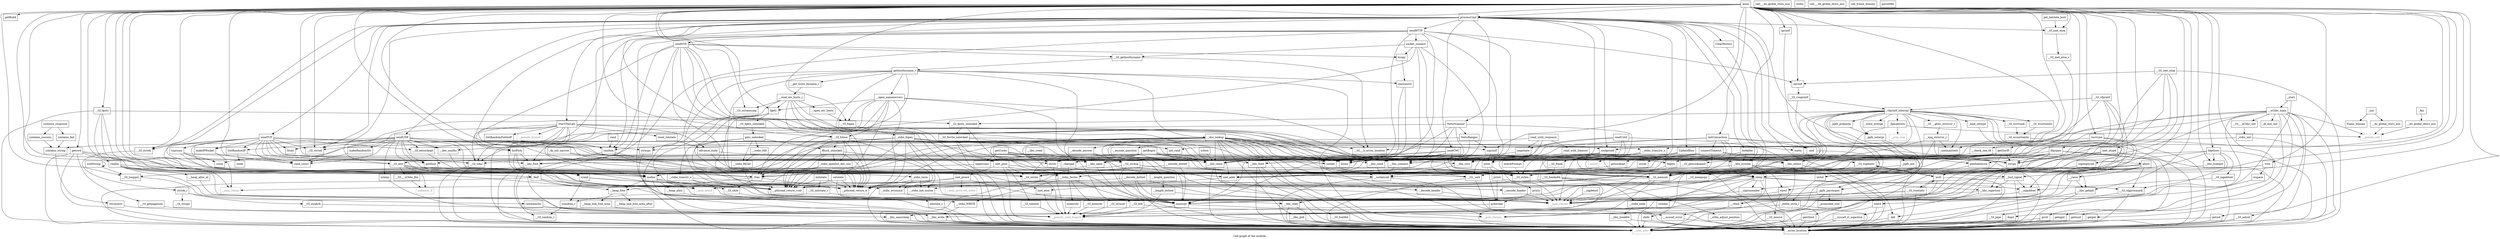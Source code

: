 digraph "Call graph of the module." {
  label="Call graph of the module.";
  node [shape=record];

  Node_contains_success [label="{contains_success}"];
  Node___libc_waitpid [label="{__libc_waitpid}"];
  Node___GI_toupper [label="{__GI_toupper}"];
  Node___GI_getpagesize [label="{__GI_getpagesize}"];
  Node_sendTCP [label="{sendTCP}"];
  Node_contains_fail [label="{contains_fail}"];
  Node_contains_response [label="{contains_response}"];
  Node___GI_setsid [label="{__GI_setsid}"];
  Node_contains_string [label="{contains_string}"];
  Node_getBuild [label="{getBuild}"];
  Node_NetisRanges [label="{NetisRanges}"];
  Node_isspace [label="{isspace}"];
  Node___libc_write [label="{__libc_write}"];
  Node_GetRandomIP [label="{GetRandomIP}"];
  Node_csum [label="{csum}"];
  Node_main [label="{main}"];
  Node_tcpcsum [label="{tcpcsum}"];
  Node_makeIPPacket [label="{makeIPPacket}"];
  Node___GI_sigprocmask [label="{__GI_sigprocmask}"];
  Node_ioctl [label="{ioctl}"];
  Node___libc_getpid [label="{__libc_getpid}"];
  Node_botkiller [label="{botkiller}"];
  Node_getrlimit [label="{getrlimit}"];
  Node___GI_time [label="{__GI_time}"];
  Node_NetisScanner [label="{NetisScanner}"];
  Node_connectTimeout [label="{connectTimeout}"];
  Node_listFork [label="{listFork}"];
  Node_sclose [label="{sclose}"];
  Node___vfork [label="{__vfork}"];
  Node___libc_fcntl [label="{__libc_fcntl}"];
  Node_kill [label="{kill}"];
  Node_socket_connect [label="{socket_connect}"];
  Node___GI_fcntl64 [label="{__GI_fcntl64}"];
  Node_StartTheLelz [label="{StartTheLelz}"];
  Node___GI__exit [label="{__GI__exit}"];
  Node_ClearHistory [label="{ClearHistory}"];
  Node___libc_open [label="{__libc_open}"];
  Node___libc_creat [label="{__libc_creat}"];
  Node_sendHTTP [label="{sendHTTP}"];
  Node_negotiate [label="{negotiate}"];
  Node_chdir [label="{chdir}"];
  Node_sendSTD [label="{sendSTD}"];
  Node___libc_close [label="{__libc_close}"];
  Node___GI_pipe [label="{__GI_pipe}"];
  Node_sendCNC [label="{sendCNC}"];
  Node_UpdateBins [label="{UpdateBins}"];
  Node_prctl [label="{prctl}"];
  Node_processCmd [label="{processCmd}"];
  Node___libc_read [label="{__libc_read}"];
  Node_matchPrompt [label="{matchPrompt}"];
  Node_readUntil [label="{readUntil}"];
  Node_initConnection [label="{initConnection}"];
  Node_advance_state [label="{advance_state}"];
  Node_dup2 [label="{dup2}"];
  Node_GetRandomPublicIP [label="{GetRandomPublicIP}"];
  Node___libc_fork [label="{__libc_fork}"];
  Node_getcwd [label="{getcwd}"];
  Node_getdtablesize [label="{getdtablesize}"];
  Node_sendUDP [label="{sendUDP}"];
  Node_getOurIP [label="{getOurIP}"];
  Node_realloc [label="{realloc}"];
  Node___heap_alloc [label="{__heap_alloc}"];
  Node___heap_alloc_at [label="{__heap_alloc_at}"];
  Node___heap_link_free_area [label="{__heap_link_free_area}"];
  Node___heap_link_free_area_after [label="{__heap_link_free_area_after}"];
  Node___heap_free [label="{__heap_free}"];
  Node_rand [label="{rand}"];
  Node_random [label="{random}"];
  Node_setstate [label="{setstate}"];
  Node_initstate [label="{initstate}"];
  Node_srand [label="{srand}"];
  Node_setstate_r [label="{setstate_r}"];
  Node___GI_random_r [label="{__GI_random_r}"];
  Node_srandom_r [label="{srandom_r}"];
  Node___GI_initstate_r [label="{__GI_initstate_r}"];
  Node___libc_system [label="{__libc_system}"];
  Node_atol [label="{atol}"];
  Node_strtol [label="{strtol}"];
  Node__stdlib_strto_l [label="{_stdlib_strto_l}"];
  Node___GI_exit [label="{__GI_exit}"];
  Node_execl [label="{execl}"];
  Node_sleep [label="{sleep}"];
  Node_usleep [label="{usleep}"];
  Node___GI___uClibc_fini [label="{__GI___uClibc_fini}"];
  Node___pthread_return_0 [label="{__pthread_return_0}"];
  Node___pthread_return_void [label="{__pthread_return_void}"];
  Node___check_one_fd [label="{__check_one_fd}"];
  Node___GI___uClibc_init [label="{__GI___uClibc_init}"];
  Node___uClibc_main [label="{__uClibc_main}"];
  Node___syscall_error [label="{__syscall_error}"];
  Node___socketcall [label="{__socketcall}"];
  Node___GI_execve [label="{__GI_execve}"];
  Node_getegid [label="{getegid}"];
  Node_geteuid [label="{geteuid}"];
  Node_getgid [label="{getgid}"];
  Node_getuid [label="{getuid}"];
  Node___libc_nanosleep [label="{__libc_nanosleep}"];
  Node___GI_sbrk [label="{__GI_sbrk}"];
  Node_wait4 [label="{wait4}"];
  Node___GI___h_errno_location [label="{__GI___h_errno_location}"];
  Node___GI_wcrtomb [label="{__GI_wcrtomb}"];
  Node___GI_wcsrtombs [label="{__GI_wcsrtombs}"];
  Node___GI_wcsnrtombs [label="{__GI_wcsnrtombs}"];
  Node___stdio_WRITE [label="{__stdio_WRITE}"];
  Node___stdio_fwrite [label="{__stdio_fwrite}"];
  Node___stdio_trans2w_o [label="{__stdio_trans2w_o}"];
  Node__load_inttype [label="{_load_inttype}"];
  Node__store_inttype [label="{_store_inttype}"];
  Node__uintmaxtostr [label="{_uintmaxtostr}"];
  Node__fpmaxtostr [label="{_fpmaxtostr}"];
  Node_getc_unlocked [label="{getc_unlocked}"];
  Node_memmove [label="{memmove}"];
  Node___GI_memchr [label="{__GI_memchr}"];
  Node___GI_mempcpy [label="{__GI_mempcpy}"];
  Node_memrchr [label="{memrchr}"];
  Node_strtok_r [label="{strtok_r}"];
  Node___GI_strpbrk [label="{__GI_strpbrk}"];
  Node_inet_aton [label="{inet_aton}"];
  Node___dns_lookup [label="{__dns_lookup}"];
  Node___open_nameservers [label="{__open_nameservers}"];
  Node___get_hosts_byname_r [label="{__get_hosts_byname_r}"];
  Node___libc_sigaction [label="{__libc_sigaction}"];
  Node_abort [label="{abort}"];
  Node__dl_aux_init [label="{_dl_aux_init}"];
  Node___GI_brk [label="{__GI_brk}"];
  Node___syscall_rt_sigaction [label="{__syscall_rt_sigaction}"];
  Node___libc_poll [label="{__libc_poll}"];
  Node___GI_fseek [label="{__GI_fseek}"];
  Node___GI_fseeko64 [label="{__GI_fseeko64}"];
  Node___stdio_READ [label="{__stdio_READ}"];
  Node___stdio_adjust_position [label="{__stdio_adjust_position}"];
  Node___stdio_rfill [label="{__stdio_rfill}"];
  Node___stdio_trans2r_o [label="{__stdio_trans2r_o}"];
  Node___stdio_seek [label="{__stdio_seek}"];
  Node_rawmemchr [label="{rawmemchr}"];
  Node___GI_strncat [label="{__GI_strncat}"];
  Node___GI_strspn [label="{__GI_strspn}"];
  Node___GI_strdup [label="{__GI_strdup}"];
  Node_inet_pton4 [label="{inet_pton4}"];
  Node_inet_pton [label="{inet_pton}"];
  Node_inet_ntop4 [label="{inet_ntop4}"];
  Node___GI_inet_ntop [label="{__GI_inet_ntop}"];
  Node___encode_header [label="{__encode_header}"];
  Node___decode_header [label="{__decode_header}"];
  Node___encode_question [label="{__encode_question}"];
  Node___length_question [label="{__length_question}"];
  Node___decode_answer [label="{__decode_answer}"];
  Node___open_etc_hosts [label="{__open_etc_hosts}"];
  Node___read_etc_hosts_r [label="{__read_etc_hosts_r}"];
  Node___raise [label="{__raise}"];
  Node___encode_dotted [label="{__encode_dotted}"];
  Node___decode_dotted [label="{__decode_dotted}"];
  Node___length_dotted [label="{__length_dotted}"];
  Node___do_global_ctors_aux [label="{__do_global_ctors_aux}"];
  Node_call___do_global_ctors_aux [label="{call___do_global_ctors_aux}"];
  Node__fini [label="{_fini}"];
  Node___asm_rlwinm [color="gray50", fontcolor="gray50", label="{__asm_rlwinm}"];
  Node___asm_rlwinm_ [color="gray50", fontcolor="gray50", label="{__asm_rlwinm_}"];
  Node___asm_rlwimi [color="gray50", fontcolor="gray50", label="{__asm_rlwimi}"];
  Node___asm_mfcr [color="gray50", fontcolor="gray50", label="{__asm_mfcr}"];
  Node___asm_mtcrf [color="gray50", fontcolor="gray50", label="{__asm_mtcrf}"];
  Node___asm_mcrf_cr0_write [color="gray50", fontcolor="gray50", label="{__asm_mcrf_cr0_write}"];
  Node___asm_cror [color="gray50", fontcolor="gray50", label="{__asm_cror}"];
  Node_unknown_0 [color="gray50", fontcolor="gray50", label="{unknown_0}"];
  Node_strncpy [label="{strncpy}"];
  Node___GI_fclose [label="{__GI_fclose}"];
  Node___GI_fopen [label="{__GI_fopen}"];
  Node___GI_strlen [label="{__GI_strlen}"];
  Node_printf [color="gray50", fontcolor="gray50", label="{printf}"];
  Node_sprintf [label="{sprintf}"];
  Node___GI_vsnprintf [label="{__GI_vsnprintf}"];
  Node__stdio_fopen [label="{_stdio_fopen}"];
  Node__stdio_init [label="{_stdio_init}"];
  Node___stdio_init_mutex [label="{__stdio_init_mutex}"];
  Node__stdio_term [label="{_stdio_term}"];
  Node___stdio_wcommit [label="{__stdio_wcommit}"];
  Node___GI_vfprintf [label="{__GI_vfprintf}"];
  Node__charpad [label="{_charpad}"];
  Node__fp_out_narrow [label="{_fp_out_narrow}"];
  Node__vfprintf_internal [label="{_vfprintf_internal}"];
  Node__ppfs_init [label="{_ppfs_init}"];
  Node__ppfs_prepargs [label="{_ppfs_prepargs}"];
  Node__ppfs_setargs [label="{_ppfs_setargs}"];
  Node__promoted_size [label="{_promoted_size}"];
  Node__ppfs_parsespec [label="{_ppfs_parsespec}"];
  Node_feof [label="{feof}"];
  Node_fgets [label="{fgets}"];
  Node___GI_fputs [label="{__GI_fputs}"];
  Node__stdio_openlist_dec_use [label="{_stdio_openlist_dec_use}"];
  Node_fflush_unlocked [label="{fflush_unlocked}"];
  Node___GI_fgets_unlocked [label="{__GI_fgets_unlocked}"];
  Node___GI_fputs_unlocked [label="{__GI_fputs_unlocked}"];
  Node___GI_fwrite_unlocked [label="{__GI_fwrite_unlocked}"];
  Node_memcpy [label="{memcpy}"];
  Node___GI_memset [label="{__GI_memset}"];
  Node_strcat [label="{strcat}"];
  Node___GI_strchr [label="{__GI_strchr}"];
  Node___GI_strcoll [label="{__GI_strcoll}"];
  Node_strcpy [label="{strcpy}"];
  Node___libc_lseek64 [label="{__libc_lseek64}"];
  Node___GI_tolower [label="{__GI_tolower}"];
  Node_strnlen [label="{strnlen}"];
  Node_strstr [label="{strstr}"];
  Node___GI___glibc_strerror_r [label="{__GI___glibc_strerror_r}"];
  Node___xpg_strerror_r [label="{__xpg_strerror_r}"];
  Node_bcopy [label="{bcopy}"];
  Node___GI_strcasecmp [label="{__GI_strcasecmp}"];
  Node_strcasestr [label="{strcasestr}"];
  Node___GI_strtok [label="{__GI_strtok}"];
  Node_isatty [label="{isatty}"];
  Node___GI_tcgetattr [label="{__GI_tcgetattr}"];
  Node___GI_tcsetattr [label="{__GI_tcsetattr}"];
  Node_ntohl [label="{ntohl}"];
  Node_ntohs [label="{ntohs}"];
  Node_htonl [label="{htonl}"];
  Node_htons [label="{htons}"];
  Node___GI_inet_ntoa_r [label="{__GI_inet_ntoa_r}"];
  Node___GI_inet_ntoa [label="{__GI_inet_ntoa}"];
  Node_inet_addr [label="{inet_addr}"];
  Node___GI_gethostbyname [label="{__GI_gethostbyname}"];
  Node_gethostbyname_r [label="{gethostbyname_r}"];
  Node___libc_connect [label="{__libc_connect}"];
  Node___GI_getsockname [label="{__GI_getsockname}"];
  Node_getsockopt [label="{getsockopt}"];
  Node___libc_recv [label="{__libc_recv}"];
  Node___libc_send [label="{__libc_send}"];
  Node___libc_sendto [label="{__libc_sendto}"];
  Node___GI_setsockopt [label="{__GI_setsockopt}"];
  Node_socket [label="{socket}"];
  Node___GI_sigaddset [label="{__GI_sigaddset}"];
  Node_sigemptyset [label="{sigemptyset}"];
  Node___bsd_signal [label="{__bsd_signal}"];
  Node___sigismember [label="{__sigismember}"];
  Node___sigaddset [label="{__sigaddset}"];
  Node___sigdelset [label="{__sigdelset}"];
  Node_malloc [label="{malloc}"];
  Node_free [label="{free}"];
  Node___errno_location [label="{__errno_location}"];
  Node___pseudo_call [color="gray50", fontcolor="gray50", label="{__pseudo_call}"];
  Node___pseudo_branch [color="gray50", fontcolor="gray50", label="{__pseudo_branch}"];
  Node___pseudo_cond_branch [color="gray50", fontcolor="gray50", label="{__pseudo_cond_branch}"];
  Node__init [label="{_init}"];
  Node___do_global_dtors_aux [label="{__do_global_dtors_aux}"];
  Node_call___do_global_dtors_aux [label="{call___do_global_dtors_aux}"];
  Node_frame_dummy [label="{frame_dummy}"];
  Node_call_frame_dummy [label="{call_frame_dummy}"];
  Node__start [label="{_start}"];
  Node_init_rand [label="{init_rand}"];
  Node_rand_cmwc [label="{rand_cmwc}"];
  Node_trim [label="{trim}"];
  Node_printchar [label="{printchar}"];
  Node_prints [label="{prints}"];
  Node_reset_telstate [label="{reset_telstate}"];
  Node_printi [label="{printi}"];
  Node_print [label="{print}"];
  Node_zprintf [label="{zprintf}"];
  Node___libc_select [label="{__libc_select}"];
  Node_szprintf [label="{szprintf}"];
  Node_sockprintf [label="{sockprintf}"];
  Node_fdpopen [label="{fdpopen}"];
  Node_fdpclose [label="{fdpclose}"];
  Node_fdgets [label="{fdgets}"];
  Node_parseHex [label="{parseHex}"];
  Node_wildString [label="{wildString}"];
  Node_getHost [label="{getHost}"];
  Node_uppercase [label="{uppercase}"];
  Node_getBogos [label="{getBogos}"];
  Node_getCores [label="{getCores}"];
  Node_makeRandomStr [label="{makeRandomStr}"];
  Node_recvLine [label="{recvLine}"];
  Node_get_telstate_host [label="{get_telstate_host}"];
  Node_read_until_response [label="{read_until_response}"];
  Node_read_with_timeout [label="{read_with_timeout}"];
  Node_contains_success -> Node_contains_string;
  Node___libc_waitpid -> Node_wait4;
  Node___GI_toupper -> Node___pseudo_cond_branch;
  Node___GI_getpagesize -> Node___pseudo_cond_branch;
  Node_sendTCP -> Node_GetRandomIP;
  Node_sendTCP -> Node_csum;
  Node_sendTCP -> Node_tcpcsum;
  Node_sendTCP -> Node_makeIPPacket;
  Node_sendTCP -> Node___GI_time;
  Node_sendTCP -> Node___asm_rlwimi;
  Node_sendTCP -> Node___GI_strcoll;
  Node_sendTCP -> Node___GI_strtok;
  Node_sendTCP -> Node_htonl;
  Node_sendTCP -> Node_htons;
  Node_sendTCP -> Node___libc_sendto;
  Node_sendTCP -> Node___GI_setsockopt;
  Node_sendTCP -> Node_socket;
  Node_sendTCP -> Node_rand_cmwc;
  Node_sendTCP -> Node_sockprintf;
  Node_sendTCP -> Node_getHost;
  Node_contains_fail -> Node_contains_string;
  Node_contains_response -> Node_contains_success;
  Node_contains_response -> Node_contains_fail;
  Node___GI_setsid -> Node___asm_mfcr;
  Node___GI_setsid -> Node___errno_location;
  Node_contains_string -> Node_strcasestr;
  Node_NetisRanges -> Node_random;
  Node_NetisRanges -> Node_inet_addr;
  Node_NetisRanges -> Node_szprintf;
  Node_isspace -> Node___asm_rlwinm;
  Node___libc_write -> Node___asm_mfcr;
  Node___libc_write -> Node___errno_location;
  Node_GetRandomIP -> Node_ntohl;
  Node_GetRandomIP -> Node_rand_cmwc;
  Node_main -> Node___libc_waitpid;
  Node_main -> Node___GI_toupper;
  Node_main -> Node___GI_setsid;
  Node_main -> Node_getBuild;
  Node_main -> Node___libc_getpid;
  Node_main -> Node___GI_time;
  Node_main -> Node_listFork;
  Node_main -> Node_chdir;
  Node_main -> Node_prctl;
  Node_main -> Node_processCmd;
  Node_main -> Node_initConnection;
  Node_main -> Node___libc_fork;
  Node_main -> Node_getcwd;
  Node_main -> Node_getOurIP;
  Node_main -> Node_srand;
  Node_main -> Node___GI_exit;
  Node_main -> Node_sleep;
  Node_main -> Node_strncpy;
  Node_main -> Node___GI_fclose;
  Node_main -> Node___GI_fopen;
  Node_main -> Node___GI_strlen;
  Node_main -> Node_sprintf;
  Node_main -> Node_feof;
  Node_main -> Node_fgets;
  Node_main -> Node___GI_fputs;
  Node_main -> Node___GI_memset;
  Node_main -> Node___GI_strcoll;
  Node_main -> Node_strcpy;
  Node_main -> Node_strstr;
  Node_main -> Node___GI_strcasecmp;
  Node_main -> Node___GI_strtok;
  Node_main -> Node___GI_inet_ntoa;
  Node_main -> Node___bsd_signal;
  Node_main -> Node_malloc;
  Node_main -> Node_free;
  Node_main -> Node_init_rand;
  Node_main -> Node_trim;
  Node_main -> Node_zprintf;
  Node_main -> Node_szprintf;
  Node_main -> Node_sockprintf;
  Node_main -> Node_fdpopen;
  Node_main -> Node_fdpclose;
  Node_main -> Node_fdgets;
  Node_main -> Node_recvLine;
  Node_tcpcsum -> Node_csum;
  Node_tcpcsum -> Node_htons;
  Node_tcpcsum -> Node_malloc;
  Node_tcpcsum -> Node_free;
  Node_makeIPPacket -> Node___asm_rlwimi;
  Node_makeIPPacket -> Node_rand_cmwc;
  Node___GI_sigprocmask -> Node___asm_mfcr;
  Node___GI_sigprocmask -> Node___errno_location;
  Node_ioctl -> Node___asm_mfcr;
  Node_ioctl -> Node___GI_tcgetattr;
  Node_ioctl -> Node___GI_tcsetattr;
  Node_ioctl -> Node___errno_location;
  Node___libc_getpid -> Node___asm_mfcr;
  Node___libc_getpid -> Node___errno_location;
  Node_botkiller -> Node___libc_system;
  Node_botkiller -> Node_sleep;
  Node_botkiller -> Node_strcat;
  Node_getrlimit -> Node___asm_mfcr;
  Node_getrlimit -> Node___errno_location;
  Node___GI_time -> Node___asm_mfcr;
  Node___GI_time -> Node___errno_location;
  Node_NetisScanner -> Node_NetisRanges;
  Node_NetisScanner -> Node___libc_close;
  Node_NetisScanner -> Node___GI_strlen;
  Node_NetisScanner -> Node_htons;
  Node_NetisScanner -> Node___libc_sendto;
  Node_NetisScanner -> Node_socket;
  Node_connectTimeout -> Node___libc_fcntl;
  Node_connectTimeout -> Node___asm_rlwinm;
  Node_connectTimeout -> Node_htons;
  Node_connectTimeout -> Node___libc_connect;
  Node_connectTimeout -> Node_getsockopt;
  Node_connectTimeout -> Node___errno_location;
  Node_connectTimeout -> Node___libc_select;
  Node_connectTimeout -> Node_getHost;
  Node_listFork -> Node___libc_fork;
  Node_listFork -> Node_malloc;
  Node_listFork -> Node_free;
  Node_sclose -> Node___libc_close;
  Node___vfork -> Node___syscall_error;
  Node___vfork -> Node___pseudo_cond_branch;
  Node___libc_fcntl -> Node___GI_fcntl64;
  Node___libc_fcntl -> Node___asm_mfcr;
  Node___libc_fcntl -> Node___errno_location;
  Node_kill -> Node___asm_mfcr;
  Node_kill -> Node___errno_location;
  Node_socket_connect -> Node_bcopy;
  Node_socket_connect -> Node_htons;
  Node_socket_connect -> Node___GI_gethostbyname;
  Node_socket_connect -> Node___libc_connect;
  Node_socket_connect -> Node___GI_setsockopt;
  Node_socket_connect -> Node_socket;
  Node___GI_fcntl64 -> Node___asm_mfcr;
  Node___GI_fcntl64 -> Node___errno_location;
  Node_StartTheLelz -> Node___GI_time;
  Node_StartTheLelz -> Node___libc_fcntl;
  Node_StartTheLelz -> Node_advance_state;
  Node_StartTheLelz -> Node_GetRandomPublicIP;
  Node_StartTheLelz -> Node_srand;
  Node_StartTheLelz -> Node___GI_memset;
  Node_StartTheLelz -> Node_htons;
  Node_StartTheLelz -> Node___libc_connect;
  Node_StartTheLelz -> Node_socket;
  Node_StartTheLelz -> Node_malloc;
  Node_StartTheLelz -> Node___errno_location;
  Node_StartTheLelz -> Node___pseudo_branch;
  Node_StartTheLelz -> Node_rand_cmwc;
  Node_StartTheLelz -> Node_reset_telstate;
  Node___GI__exit -> Node___asm_mfcr;
  Node___GI__exit -> Node___errno_location;
  Node_ClearHistory -> Node___libc_system;
  Node___libc_open -> Node___asm_mfcr;
  Node___libc_open -> Node___errno_location;
  Node___libc_creat -> Node___libc_open;
  Node_sendHTTP -> Node___libc_write;
  Node_sendHTTP -> Node___GI_time;
  Node_sendHTTP -> Node_socket_connect;
  Node_sendHTTP -> Node___GI__exit;
  Node_sendHTTP -> Node___libc_close;
  Node_sendHTTP -> Node___libc_fork;
  Node_sendHTTP -> Node_random;
  Node_sendHTTP -> Node___GI_strlen;
  Node_sendHTTP -> Node_sprintf;
  Node_sendHTTP -> Node_memcpy;
  Node_negotiate -> Node___libc_send;
  Node_chdir -> Node___asm_mfcr;
  Node_chdir -> Node___errno_location;
  Node_sendSTD -> Node___GI_time;
  Node_sendSTD -> Node___GI__exit;
  Node_sendSTD -> Node___libc_close;
  Node_sendSTD -> Node_random;
  Node_sendSTD -> Node_memcpy;
  Node_sendSTD -> Node_bcopy;
  Node_sendSTD -> Node___GI_gethostbyname;
  Node_sendSTD -> Node___libc_connect;
  Node_sendSTD -> Node___libc_send;
  Node_sendSTD -> Node_socket;
  Node___libc_close -> Node___asm_mfcr;
  Node___libc_close -> Node___errno_location;
  Node___GI_pipe -> Node___asm_mfcr;
  Node___GI_pipe -> Node___errno_location;
  Node_sendCNC -> Node___GI_time;
  Node_sendCNC -> Node___libc_close;
  Node_sendCNC -> Node_sleep;
  Node_sendCNC -> Node_htons;
  Node_sendCNC -> Node_inet_addr;
  Node_sendCNC -> Node___libc_connect;
  Node_sendCNC -> Node_socket;
  Node_UpdateBins -> Node___libc_fork;
  Node_UpdateBins -> Node___libc_system;
  Node_UpdateBins -> Node_sleep;
  Node_UpdateBins -> Node_printf;
  Node_prctl -> Node___asm_mfcr;
  Node_prctl -> Node___errno_location;
  Node_processCmd -> Node_sendTCP;
  Node_processCmd -> Node___libc_getpid;
  Node_processCmd -> Node_botkiller;
  Node_processCmd -> Node_NetisScanner;
  Node_processCmd -> Node_listFork;
  Node_processCmd -> Node_kill;
  Node_processCmd -> Node_StartTheLelz;
  Node_processCmd -> Node___GI__exit;
  Node_processCmd -> Node_ClearHistory;
  Node_processCmd -> Node_sendHTTP;
  Node_processCmd -> Node_sendSTD;
  Node_processCmd -> Node___libc_close;
  Node_processCmd -> Node_sendCNC;
  Node_processCmd -> Node_UpdateBins;
  Node_processCmd -> Node___libc_fork;
  Node_processCmd -> Node_getdtablesize;
  Node_processCmd -> Node_sendUDP;
  Node_processCmd -> Node___libc_system;
  Node_processCmd -> Node_atol;
  Node_processCmd -> Node___GI_exit;
  Node_processCmd -> Node___GI_strchr;
  Node_processCmd -> Node___GI_strcoll;
  Node_processCmd -> Node___GI_strtok;
  Node_processCmd -> Node___GI_inet_ntoa;
  Node_processCmd -> Node_sockprintf;
  Node___libc_read -> Node___asm_mfcr;
  Node___libc_read -> Node___errno_location;
  Node_matchPrompt -> Node___GI_strlen;
  Node_readUntil -> Node_negotiate;
  Node_readUntil -> Node_matchPrompt;
  Node_readUntil -> Node_strstr;
  Node_readUntil -> Node___libc_recv;
  Node_readUntil -> Node___libc_select;
  Node_initConnection -> Node_connectTimeout;
  Node_initConnection -> Node___libc_close;
  Node_initConnection -> Node_atol;
  Node_initConnection -> Node___GI_memset;
  Node_initConnection -> Node___GI_strchr;
  Node_initConnection -> Node_strcpy;
  Node_initConnection -> Node_socket;
  Node_advance_state -> Node___libc_close;
  Node_advance_state -> Node___GI_memset;
  Node_dup2 -> Node___asm_mfcr;
  Node_dup2 -> Node___errno_location;
  Node_GetRandomPublicIP -> Node_random;
  Node_GetRandomPublicIP -> Node_inet_addr;
  Node_GetRandomPublicIP -> Node_szprintf;
  Node___libc_fork -> Node___asm_mfcr;
  Node___libc_fork -> Node___errno_location;
  Node_getcwd -> Node___GI_getpagesize;
  Node_getcwd -> Node_realloc;
  Node_getcwd -> Node___asm_mfcr;
  Node_getcwd -> Node_malloc;
  Node_getcwd -> Node_free;
  Node_getcwd -> Node___errno_location;
  Node_getdtablesize -> Node_getrlimit;
  Node_sendUDP -> Node_GetRandomIP;
  Node_sendUDP -> Node_csum;
  Node_sendUDP -> Node_makeIPPacket;
  Node_sendUDP -> Node___GI_time;
  Node_sendUDP -> Node_random;
  Node_sendUDP -> Node_srand;
  Node_sendUDP -> Node_usleep;
  Node_sendUDP -> Node___GI_memset;
  Node_sendUDP -> Node_htonl;
  Node_sendUDP -> Node_htons;
  Node_sendUDP -> Node___libc_sendto;
  Node_sendUDP -> Node___GI_setsockopt;
  Node_sendUDP -> Node_socket;
  Node_sendUDP -> Node_malloc;
  Node_sendUDP -> Node_init_rand;
  Node_sendUDP -> Node_rand_cmwc;
  Node_sendUDP -> Node_sockprintf;
  Node_sendUDP -> Node_getHost;
  Node_sendUDP -> Node_makeRandomStr;
  Node_getOurIP -> Node_ioctl;
  Node_getOurIP -> Node___libc_open;
  Node_getOurIP -> Node___libc_close;
  Node_getOurIP -> Node___GI_memset;
  Node_getOurIP -> Node_strcpy;
  Node_getOurIP -> Node_strstr;
  Node_getOurIP -> Node_htons;
  Node_getOurIP -> Node_inet_addr;
  Node_getOurIP -> Node___libc_connect;
  Node_getOurIP -> Node___GI_getsockname;
  Node_getOurIP -> Node_socket;
  Node_getOurIP -> Node_fdgets;
  Node_realloc -> Node___heap_alloc_at;
  Node_realloc -> Node___heap_free;
  Node_realloc -> Node___pthread_return_0;
  Node_realloc -> Node___asm_rlwinm;
  Node_realloc -> Node_memcpy;
  Node_realloc -> Node_malloc;
  Node_realloc -> Node_free;
  Node___heap_alloc -> Node___asm_rlwinm;
  Node___heap_alloc_at -> Node___asm_rlwinm;
  Node___heap_link_free_area -> Node___pseudo_cond_branch;
  Node___heap_free -> Node___heap_link_free_area;
  Node___heap_free -> Node___heap_link_free_area_after;
  Node_rand -> Node_random;
  Node_random -> Node___GI_random_r;
  Node_random -> Node___pthread_return_0;
  Node_random -> Node___pthread_return_void;
  Node_setstate -> Node_setstate_r;
  Node_setstate -> Node___pthread_return_0;
  Node_setstate -> Node___pthread_return_void;
  Node_initstate -> Node___GI_initstate_r;
  Node_initstate -> Node___pthread_return_0;
  Node_initstate -> Node___pthread_return_void;
  Node_srand -> Node_srandom_r;
  Node_srand -> Node___pthread_return_0;
  Node_srand -> Node___pthread_return_void;
  Node_setstate_r -> Node___errno_location;
  Node_srandom_r -> Node___GI_random_r;
  Node___GI_initstate_r -> Node_srandom_r;
  Node___GI_initstate_r -> Node___errno_location;
  Node___libc_system -> Node___vfork;
  Node___libc_system -> Node___GI__exit;
  Node___libc_system -> Node_execl;
  Node___libc_system -> Node_wait4;
  Node___libc_system -> Node___bsd_signal;
  Node_atol -> Node_strtol;
  Node_strtol -> Node__stdlib_strto_l;
  Node__stdlib_strto_l -> Node___asm_rlwinm_;
  Node__stdlib_strto_l -> Node___errno_location;
  Node___GI_exit -> Node___GI__exit;
  Node___GI_exit -> Node___GI___uClibc_fini;
  Node___GI_exit -> Node___pthread_return_0;
  Node___GI_exit -> Node___pthread_return_void;
  Node___GI_exit -> Node_unknown_0;
  Node___GI_exit -> Node__stdio_term;
  Node_execl -> Node___GI_execve;
  Node_execl -> Node___asm_rlwinm;
  Node_sleep -> Node___GI_sigprocmask;
  Node_sleep -> Node___libc_nanosleep;
  Node_sleep -> Node___libc_sigaction;
  Node_sleep -> Node___asm_rlwinm;
  Node_sleep -> Node___asm_mfcr;
  Node_sleep -> Node___sigismember;
  Node_sleep -> Node___sigaddset;
  Node_sleep -> Node___errno_location;
  Node_usleep -> Node___libc_nanosleep;
  Node___GI___uClibc_fini -> Node_unknown_0;
  Node___check_one_fd -> Node___libc_fcntl;
  Node___check_one_fd -> Node___libc_open;
  Node___check_one_fd -> Node_abort;
  Node___GI___uClibc_init -> Node__stdio_init;
  Node___uClibc_main -> Node___GI_exit;
  Node___uClibc_main -> Node___check_one_fd;
  Node___uClibc_main -> Node___GI___uClibc_init;
  Node___uClibc_main -> Node_getegid;
  Node___uClibc_main -> Node_geteuid;
  Node___uClibc_main -> Node_getgid;
  Node___uClibc_main -> Node_getuid;
  Node___uClibc_main -> Node___GI___h_errno_location;
  Node___uClibc_main -> Node__dl_aux_init;
  Node___uClibc_main -> Node_memcpy;
  Node___uClibc_main -> Node___GI_memset;
  Node___uClibc_main -> Node___errno_location;
  Node___uClibc_main -> Node___pseudo_call;
  Node___syscall_error -> Node___errno_location;
  Node___socketcall -> Node___asm_mfcr;
  Node___socketcall -> Node___errno_location;
  Node___GI_execve -> Node___asm_mfcr;
  Node___GI_execve -> Node___errno_location;
  Node_getegid -> Node___asm_mfcr;
  Node_getegid -> Node___errno_location;
  Node_geteuid -> Node___asm_mfcr;
  Node_geteuid -> Node___errno_location;
  Node_getgid -> Node___asm_mfcr;
  Node_getgid -> Node___errno_location;
  Node_getuid -> Node___asm_mfcr;
  Node_getuid -> Node___errno_location;
  Node___libc_nanosleep -> Node___asm_mfcr;
  Node___libc_nanosleep -> Node___errno_location;
  Node___GI_sbrk -> Node___GI_brk;
  Node_wait4 -> Node___asm_mfcr;
  Node_wait4 -> Node___errno_location;
  Node___GI_wcrtomb -> Node___GI_wcsnrtombs;
  Node___GI_wcsrtombs -> Node___GI_wcsnrtombs;
  Node___GI_wcsnrtombs -> Node___errno_location;
  Node___stdio_WRITE -> Node___libc_write;
  Node___stdio_fwrite -> Node___stdio_WRITE;
  Node___stdio_fwrite -> Node___GI_memchr;
  Node___stdio_fwrite -> Node_memrchr;
  Node___stdio_fwrite -> Node___stdio_wcommit;
  Node___stdio_fwrite -> Node_memcpy;
  Node___stdio_trans2w_o -> Node___GI_fseek;
  Node___stdio_trans2w_o -> Node___asm_rlwinm;
  Node___stdio_trans2w_o -> Node___asm_mfcr;
  Node___stdio_trans2w_o -> Node___errno_location;
  Node__load_inttype -> Node___asm_rlwinm;
  Node__fpmaxtostr -> Node___asm_cror;
  Node__fpmaxtostr -> Node___GI_memset;
  Node__fpmaxtostr -> Node___pseudo_call;
  Node_getc_unlocked -> Node___stdio_READ;
  Node_getc_unlocked -> Node___stdio_rfill;
  Node_getc_unlocked -> Node___stdio_trans2r_o;
  Node_getc_unlocked -> Node___asm_rlwinm;
  Node_getc_unlocked -> Node_fflush_unlocked;
  Node_memmove -> Node___asm_rlwinm_;
  Node_memmove -> Node_memcpy;
  Node___GI_memchr -> Node___pseudo_cond_branch;
  Node___GI_mempcpy -> Node_memcpy;
  Node_memrchr -> Node___pseudo_cond_branch;
  Node_strtok_r -> Node___GI_strpbrk;
  Node_strtok_r -> Node_rawmemchr;
  Node_strtok_r -> Node___GI_strspn;
  Node___GI_strpbrk -> Node___pseudo_cond_branch;
  Node_inet_aton -> Node___pseudo_cond_branch;
  Node___dns_lookup -> Node___libc_close;
  Node___dns_lookup -> Node___pthread_return_0;
  Node___dns_lookup -> Node___pthread_return_void;
  Node___dns_lookup -> Node___GI___h_errno_location;
  Node___dns_lookup -> Node___libc_poll;
  Node___dns_lookup -> Node___GI_strncat;
  Node___dns_lookup -> Node_inet_pton;
  Node___dns_lookup -> Node___encode_header;
  Node___dns_lookup -> Node___decode_header;
  Node___dns_lookup -> Node___encode_question;
  Node___dns_lookup -> Node___length_question;
  Node___dns_lookup -> Node___decode_answer;
  Node___dns_lookup -> Node_strncpy;
  Node___dns_lookup -> Node___GI_strlen;
  Node___dns_lookup -> Node_memcpy;
  Node___dns_lookup -> Node___GI_memset;
  Node___dns_lookup -> Node_inet_addr;
  Node___dns_lookup -> Node___libc_connect;
  Node___dns_lookup -> Node___libc_recv;
  Node___dns_lookup -> Node___libc_send;
  Node___dns_lookup -> Node_socket;
  Node___dns_lookup -> Node_malloc;
  Node___dns_lookup -> Node_free;
  Node___dns_lookup -> Node___errno_location;
  Node___open_nameservers -> Node___pthread_return_0;
  Node___open_nameservers -> Node___pthread_return_void;
  Node___open_nameservers -> Node___GI___h_errno_location;
  Node___open_nameservers -> Node___GI_strdup;
  Node___open_nameservers -> Node___GI_fclose;
  Node___open_nameservers -> Node___GI_fopen;
  Node___open_nameservers -> Node_fgets;
  Node___open_nameservers -> Node___GI_strcoll;
  Node___open_nameservers -> Node_free;
  Node___get_hosts_byname_r -> Node___read_etc_hosts_r;
  Node___libc_sigaction -> Node___syscall_rt_sigaction;
  Node___libc_sigaction -> Node_memcpy;
  Node_abort -> Node___GI_sigprocmask;
  Node_abort -> Node___GI__exit;
  Node_abort -> Node___pthread_return_0;
  Node_abort -> Node___libc_sigaction;
  Node_abort -> Node___raise;
  Node_abort -> Node___GI_memset;
  Node_abort -> Node___sigaddset;
  Node_abort -> Node___pseudo_cond_branch;
  Node___GI_brk -> Node___syscall_error;
  Node___GI_brk -> Node___pseudo_cond_branch;
  Node___syscall_rt_sigaction -> Node___asm_mfcr;
  Node___syscall_rt_sigaction -> Node___errno_location;
  Node___libc_poll -> Node___asm_mfcr;
  Node___libc_poll -> Node___errno_location;
  Node___GI_fseek -> Node___GI_fseeko64;
  Node___GI_fseeko64 -> Node___pthread_return_0;
  Node___GI_fseeko64 -> Node___pthread_return_void;
  Node___GI_fseeko64 -> Node___stdio_adjust_position;
  Node___GI_fseeko64 -> Node___stdio_seek;
  Node___GI_fseeko64 -> Node___stdio_wcommit;
  Node___GI_fseeko64 -> Node___errno_location;
  Node___stdio_READ -> Node___libc_read;
  Node___stdio_adjust_position -> Node___errno_location;
  Node___stdio_rfill -> Node___stdio_READ;
  Node___stdio_trans2r_o -> Node___asm_rlwinm;
  Node___stdio_trans2r_o -> Node___stdio_wcommit;
  Node___stdio_trans2r_o -> Node___errno_location;
  Node___stdio_seek -> Node___libc_lseek64;
  Node_rawmemchr -> Node___pseudo_cond_branch;
  Node___GI_strncat -> Node___pseudo_cond_branch;
  Node___GI_strdup -> Node___GI_strlen;
  Node___GI_strdup -> Node_memcpy;
  Node___GI_strdup -> Node_malloc;
  Node_inet_pton4 -> Node___asm_mfcr;
  Node_inet_pton4 -> Node___asm_mtcrf;
  Node_inet_pton4 -> Node___asm_mcrf_cr0_write;
  Node_inet_pton4 -> Node_memcpy;
  Node_inet_pton -> Node_inet_pton4;
  Node_inet_pton -> Node_memcpy;
  Node_inet_pton -> Node___GI_memset;
  Node_inet_pton -> Node___GI_strchr;
  Node_inet_pton -> Node___GI_tolower;
  Node_inet_pton -> Node___errno_location;
  Node_inet_ntop4 -> Node___GI_strlen;
  Node_inet_ntop4 -> Node___GI_memset;
  Node_inet_ntop4 -> Node_strcpy;
  Node_inet_ntop4 -> Node___errno_location;
  Node___GI_inet_ntop -> Node_inet_ntop4;
  Node___GI_inet_ntop -> Node___GI_strlen;
  Node___GI_inet_ntop -> Node_sprintf;
  Node___GI_inet_ntop -> Node___GI_memset;
  Node___GI_inet_ntop -> Node_strcpy;
  Node___GI_inet_ntop -> Node___errno_location;
  Node___encode_header -> Node___asm_rlwinm;
  Node___decode_header -> Node___asm_rlwinm;
  Node___encode_question -> Node___encode_dotted;
  Node___length_question -> Node___length_dotted;
  Node___decode_answer -> Node___GI_strdup;
  Node___decode_answer -> Node___decode_dotted;
  Node___open_etc_hosts -> Node___GI_fopen;
  Node___read_etc_hosts_r -> Node_inet_pton;
  Node___read_etc_hosts_r -> Node___open_etc_hosts;
  Node___read_etc_hosts_r -> Node___GI_fclose;
  Node___read_etc_hosts_r -> Node_fgets;
  Node___read_etc_hosts_r -> Node___GI_strchr;
  Node___read_etc_hosts_r -> Node___GI_strcoll;
  Node___read_etc_hosts_r -> Node___GI_strcasecmp;
  Node___read_etc_hosts_r -> Node___errno_location;
  Node___raise -> Node___libc_getpid;
  Node___raise -> Node_kill;
  Node___encode_dotted -> Node___GI_strlen;
  Node___encode_dotted -> Node_memcpy;
  Node___encode_dotted -> Node___GI_strchr;
  Node___decode_dotted -> Node___asm_rlwinm;
  Node___decode_dotted -> Node___asm_mfcr;
  Node___decode_dotted -> Node___asm_mtcrf;
  Node___decode_dotted -> Node_memcpy;
  Node___length_dotted -> Node___asm_rlwinm;
  Node___length_dotted -> Node___pseudo_cond_branch;
  Node___do_global_ctors_aux -> Node___pseudo_call;
  Node__fini -> Node___do_global_dtors_aux;
  Node_strncpy -> Node___pseudo_cond_branch;
  Node___GI_fclose -> Node___libc_close;
  Node___GI_fclose -> Node___pthread_return_0;
  Node___GI_fclose -> Node___pthread_return_void;
  Node___GI_fclose -> Node___asm_rlwinm;
  Node___GI_fclose -> Node__stdio_openlist_dec_use;
  Node___GI_fclose -> Node_fflush_unlocked;
  Node___GI_fclose -> Node_free;
  Node___GI_fopen -> Node__stdio_fopen;
  Node_sprintf -> Node___GI_vsnprintf;
  Node___GI_vsnprintf -> Node___stdio_init_mutex;
  Node___GI_vsnprintf -> Node__vfprintf_internal;
  Node__stdio_fopen -> Node___libc_fcntl;
  Node__stdio_fopen -> Node___libc_open;
  Node__stdio_fopen -> Node___pthread_return_0;
  Node__stdio_fopen -> Node___pthread_return_void;
  Node__stdio_fopen -> Node___asm_rlwinm;
  Node__stdio_fopen -> Node___stdio_init_mutex;
  Node__stdio_fopen -> Node_isatty;
  Node__stdio_fopen -> Node_malloc;
  Node__stdio_fopen -> Node_free;
  Node__stdio_fopen -> Node___errno_location;
  Node__stdio_init -> Node_isatty;
  Node__stdio_init -> Node___errno_location;
  Node___stdio_init_mutex -> Node_memcpy;
  Node__stdio_term -> Node___pthread_return_0;
  Node__stdio_term -> Node___stdio_init_mutex;
  Node__stdio_term -> Node___stdio_wcommit;
  Node___stdio_wcommit -> Node___stdio_WRITE;
  Node___GI_vfprintf -> Node___pthread_return_0;
  Node___GI_vfprintf -> Node___pthread_return_void;
  Node___GI_vfprintf -> Node___stdio_trans2w_o;
  Node___GI_vfprintf -> Node___asm_rlwinm;
  Node___GI_vfprintf -> Node__vfprintf_internal;
  Node__charpad -> Node___stdio_fwrite;
  Node__fp_out_narrow -> Node___stdio_fwrite;
  Node__fp_out_narrow -> Node___GI_strlen;
  Node__fp_out_narrow -> Node__charpad;
  Node__vfprintf_internal -> Node___GI_wcrtomb;
  Node__vfprintf_internal -> Node___GI_wcsrtombs;
  Node__vfprintf_internal -> Node___stdio_fwrite;
  Node__vfprintf_internal -> Node__load_inttype;
  Node__vfprintf_internal -> Node__store_inttype;
  Node__vfprintf_internal -> Node__uintmaxtostr;
  Node__vfprintf_internal -> Node__fpmaxtostr;
  Node__vfprintf_internal -> Node___asm_rlwinm;
  Node__vfprintf_internal -> Node___asm_mfcr;
  Node__vfprintf_internal -> Node___GI_strlen;
  Node__vfprintf_internal -> Node__charpad;
  Node__vfprintf_internal -> Node__ppfs_init;
  Node__vfprintf_internal -> Node__ppfs_prepargs;
  Node__vfprintf_internal -> Node__ppfs_setargs;
  Node__vfprintf_internal -> Node__ppfs_parsespec;
  Node__vfprintf_internal -> Node___GI_fputs_unlocked;
  Node__vfprintf_internal -> Node_strnlen;
  Node__vfprintf_internal -> Node___GI___glibc_strerror_r;
  Node__vfprintf_internal -> Node___errno_location;
  Node__ppfs_init -> Node__ppfs_parsespec;
  Node__ppfs_init -> Node___GI_memset;
  Node__ppfs_prepargs -> Node__ppfs_setargs;
  Node__ppfs_setargs -> Node___asm_rlwinm;
  Node__ppfs_setargs -> Node___pseudo_cond_branch;
  Node__ppfs_parsespec -> Node___asm_rlwinm;
  Node__ppfs_parsespec -> Node___asm_mfcr;
  Node__ppfs_parsespec -> Node__promoted_size;
  Node__ppfs_parsespec -> Node_memcpy;
  Node_feof -> Node___pthread_return_0;
  Node_feof -> Node___pthread_return_void;
  Node_feof -> Node___asm_rlwinm;
  Node_feof -> Node___asm_mfcr;
  Node_feof -> Node___asm_mtcrf;
  Node_fgets -> Node___pthread_return_0;
  Node_fgets -> Node___pthread_return_void;
  Node_fgets -> Node___asm_mfcr;
  Node_fgets -> Node___asm_mtcrf;
  Node_fgets -> Node___GI_fgets_unlocked;
  Node___GI_fputs -> Node___pthread_return_0;
  Node___GI_fputs -> Node___pthread_return_void;
  Node___GI_fputs -> Node___asm_mfcr;
  Node___GI_fputs -> Node___asm_mtcrf;
  Node___GI_fputs -> Node___GI_fputs_unlocked;
  Node__stdio_openlist_dec_use -> Node___pthread_return_0;
  Node__stdio_openlist_dec_use -> Node___pthread_return_void;
  Node__stdio_openlist_dec_use -> Node_free;
  Node_fflush_unlocked -> Node___pthread_return_0;
  Node_fflush_unlocked -> Node___pthread_return_void;
  Node_fflush_unlocked -> Node___asm_rlwinm;
  Node_fflush_unlocked -> Node___stdio_wcommit;
  Node_fflush_unlocked -> Node__stdio_openlist_dec_use;
  Node___GI_fgets_unlocked -> Node_getc_unlocked;
  Node___GI_fputs_unlocked -> Node___GI_strlen;
  Node___GI_fputs_unlocked -> Node___GI_fwrite_unlocked;
  Node___GI_fwrite_unlocked -> Node___stdio_fwrite;
  Node___GI_fwrite_unlocked -> Node___stdio_trans2w_o;
  Node___GI_fwrite_unlocked -> Node___asm_rlwinm;
  Node___GI_fwrite_unlocked -> Node___errno_location;
  Node_memcpy -> Node___asm_rlwinm_;
  Node_memcpy -> Node___pseudo_cond_branch;
  Node___GI_memset -> Node___asm_rlwinm_;
  Node___GI_memset -> Node___asm_rlwimi;
  Node___GI_memset -> Node___pseudo_cond_branch;
  Node___GI_strchr -> Node___pseudo_cond_branch;
  Node___libc_lseek64 -> Node___asm_mfcr;
  Node___libc_lseek64 -> Node___errno_location;
  Node___GI_tolower -> Node___pseudo_cond_branch;
  Node_strnlen -> Node___pseudo_cond_branch;
  Node_strstr -> Node___pseudo_cond_branch;
  Node___GI___glibc_strerror_r -> Node___xpg_strerror_r;
  Node___xpg_strerror_r -> Node__uintmaxtostr;
  Node___xpg_strerror_r -> Node___GI_strlen;
  Node___xpg_strerror_r -> Node_memcpy;
  Node___xpg_strerror_r -> Node___errno_location;
  Node_bcopy -> Node_memmove;
  Node_strcasestr -> Node___pseudo_cond_branch;
  Node___GI_strtok -> Node_strtok_r;
  Node_isatty -> Node___GI_tcgetattr;
  Node___GI_tcgetattr -> Node_ioctl;
  Node___GI_tcgetattr -> Node___GI_mempcpy;
  Node___GI_tcgetattr -> Node___GI_memset;
  Node___GI_tcsetattr -> Node_ioctl;
  Node___GI_tcsetattr -> Node___asm_rlwinm;
  Node___GI_tcsetattr -> Node_memcpy;
  Node___GI_tcsetattr -> Node___errno_location;
  Node___GI_inet_ntoa_r -> Node__uintmaxtostr;
  Node___GI_inet_ntoa -> Node___GI_inet_ntoa_r;
  Node_inet_addr -> Node_inet_aton;
  Node___GI_gethostbyname -> Node___GI___h_errno_location;
  Node___GI_gethostbyname -> Node_gethostbyname_r;
  Node_gethostbyname_r -> Node___pthread_return_0;
  Node_gethostbyname_r -> Node___pthread_return_void;
  Node_gethostbyname_r -> Node_memmove;
  Node_gethostbyname_r -> Node_inet_aton;
  Node_gethostbyname_r -> Node___dns_lookup;
  Node_gethostbyname_r -> Node___open_nameservers;
  Node_gethostbyname_r -> Node___get_hosts_byname_r;
  Node_gethostbyname_r -> Node_strncpy;
  Node_gethostbyname_r -> Node_memcpy;
  Node_gethostbyname_r -> Node_free;
  Node_gethostbyname_r -> Node___errno_location;
  Node___libc_connect -> Node___socketcall;
  Node___GI_getsockname -> Node___socketcall;
  Node_getsockopt -> Node___socketcall;
  Node___libc_recv -> Node___socketcall;
  Node___libc_send -> Node___socketcall;
  Node___libc_sendto -> Node___socketcall;
  Node___GI_setsockopt -> Node___socketcall;
  Node_socket -> Node___socketcall;
  Node___GI_sigaddset -> Node___sigaddset;
  Node___GI_sigaddset -> Node___errno_location;
  Node_sigemptyset -> Node___GI_memset;
  Node___bsd_signal -> Node___libc_sigaction;
  Node___bsd_signal -> Node___sigismember;
  Node___bsd_signal -> Node___sigaddset;
  Node___bsd_signal -> Node___errno_location;
  Node___sigismember -> Node___asm_rlwinm;
  Node___sigaddset -> Node___asm_rlwinm;
  Node___sigdelset -> Node___asm_rlwinm;
  Node_malloc -> Node___heap_alloc;
  Node_malloc -> Node___heap_free;
  Node_malloc -> Node___pthread_return_0;
  Node_malloc -> Node___GI_sbrk;
  Node_malloc -> Node___asm_rlwinm;
  Node_malloc -> Node___errno_location;
  Node_free -> Node___heap_free;
  Node_free -> Node___pthread_return_0;
  Node_free -> Node___GI_sbrk;
  Node__init -> Node___do_global_ctors_aux;
  Node__init -> Node_frame_dummy;
  Node___do_global_dtors_aux -> Node___pseudo_call;
  Node__start -> Node___uClibc_main;
  Node__start -> Node___asm_rlwinm;
  Node_trim -> Node_isspace;
  Node_trim -> Node___GI_strlen;
  Node_printchar -> Node___libc_write;
  Node_prints -> Node___asm_rlwinm;
  Node_prints -> Node_printchar;
  Node_reset_telstate -> Node_advance_state;
  Node_printi -> Node___asm_rlwinm;
  Node_printi -> Node_printchar;
  Node_printi -> Node_prints;
  Node_print -> Node_printchar;
  Node_print -> Node_prints;
  Node_print -> Node_printi;
  Node_zprintf -> Node_print;
  Node___libc_select -> Node___asm_mfcr;
  Node___libc_select -> Node___errno_location;
  Node_szprintf -> Node_print;
  Node_sockprintf -> Node___GI_strlen;
  Node_sockprintf -> Node___GI_memset;
  Node_sockprintf -> Node___libc_send;
  Node_sockprintf -> Node_malloc;
  Node_sockprintf -> Node_free;
  Node_sockprintf -> Node_print;
  Node_fdpopen -> Node___vfork;
  Node_fdpopen -> Node___GI__exit;
  Node_fdpopen -> Node___libc_close;
  Node_fdpopen -> Node___GI_pipe;
  Node_fdpopen -> Node_dup2;
  Node_fdpopen -> Node_getdtablesize;
  Node_fdpopen -> Node_execl;
  Node_fdpopen -> Node___GI_memset;
  Node_fdpopen -> Node_malloc;
  Node_fdpclose -> Node___libc_waitpid;
  Node_fdpclose -> Node___GI_sigprocmask;
  Node_fdpclose -> Node___libc_close;
  Node_fdpclose -> Node___asm_rlwinm;
  Node_fdpclose -> Node___GI_sigaddset;
  Node_fdpclose -> Node_sigemptyset;
  Node_fdpclose -> Node___errno_location;
  Node_fdgets -> Node___libc_read;
  Node_wildString -> Node___GI_toupper;
  Node_wildString -> Node_wildString;
  Node_getHost -> Node_inet_addr;
  Node_uppercase -> Node___GI_toupper;
  Node_getBogos -> Node___libc_open;
  Node_getBogos -> Node___libc_close;
  Node_getBogos -> Node___GI_strlen;
  Node_getBogos -> Node___GI_memset;
  Node_getBogos -> Node___GI_strchr;
  Node_getBogos -> Node_strcpy;
  Node_getBogos -> Node_strstr;
  Node_getBogos -> Node_fdgets;
  Node_getBogos -> Node_uppercase;
  Node_getCores -> Node___libc_open;
  Node_getCores -> Node___libc_close;
  Node_getCores -> Node___GI_memset;
  Node_getCores -> Node_strstr;
  Node_getCores -> Node_fdgets;
  Node_getCores -> Node_uppercase;
  Node_makeRandomStr -> Node_rand_cmwc;
  Node_recvLine -> Node___asm_rlwinm;
  Node_recvLine -> Node___asm_mfcr;
  Node_recvLine -> Node___GI_memset;
  Node_recvLine -> Node___libc_recv;
  Node_recvLine -> Node___libc_select;
  Node_recvLine -> Node_sockprintf;
  Node_get_telstate_host -> Node___GI_inet_ntoa;
  Node_read_until_response -> Node_contains_string;
  Node_read_until_response -> Node_negotiate;
  Node_read_until_response -> Node___GI_memset;
  Node_read_until_response -> Node_read_with_timeout;
  Node_read_with_timeout -> Node___libc_recv;
  Node_read_with_timeout -> Node___libc_select;
}

